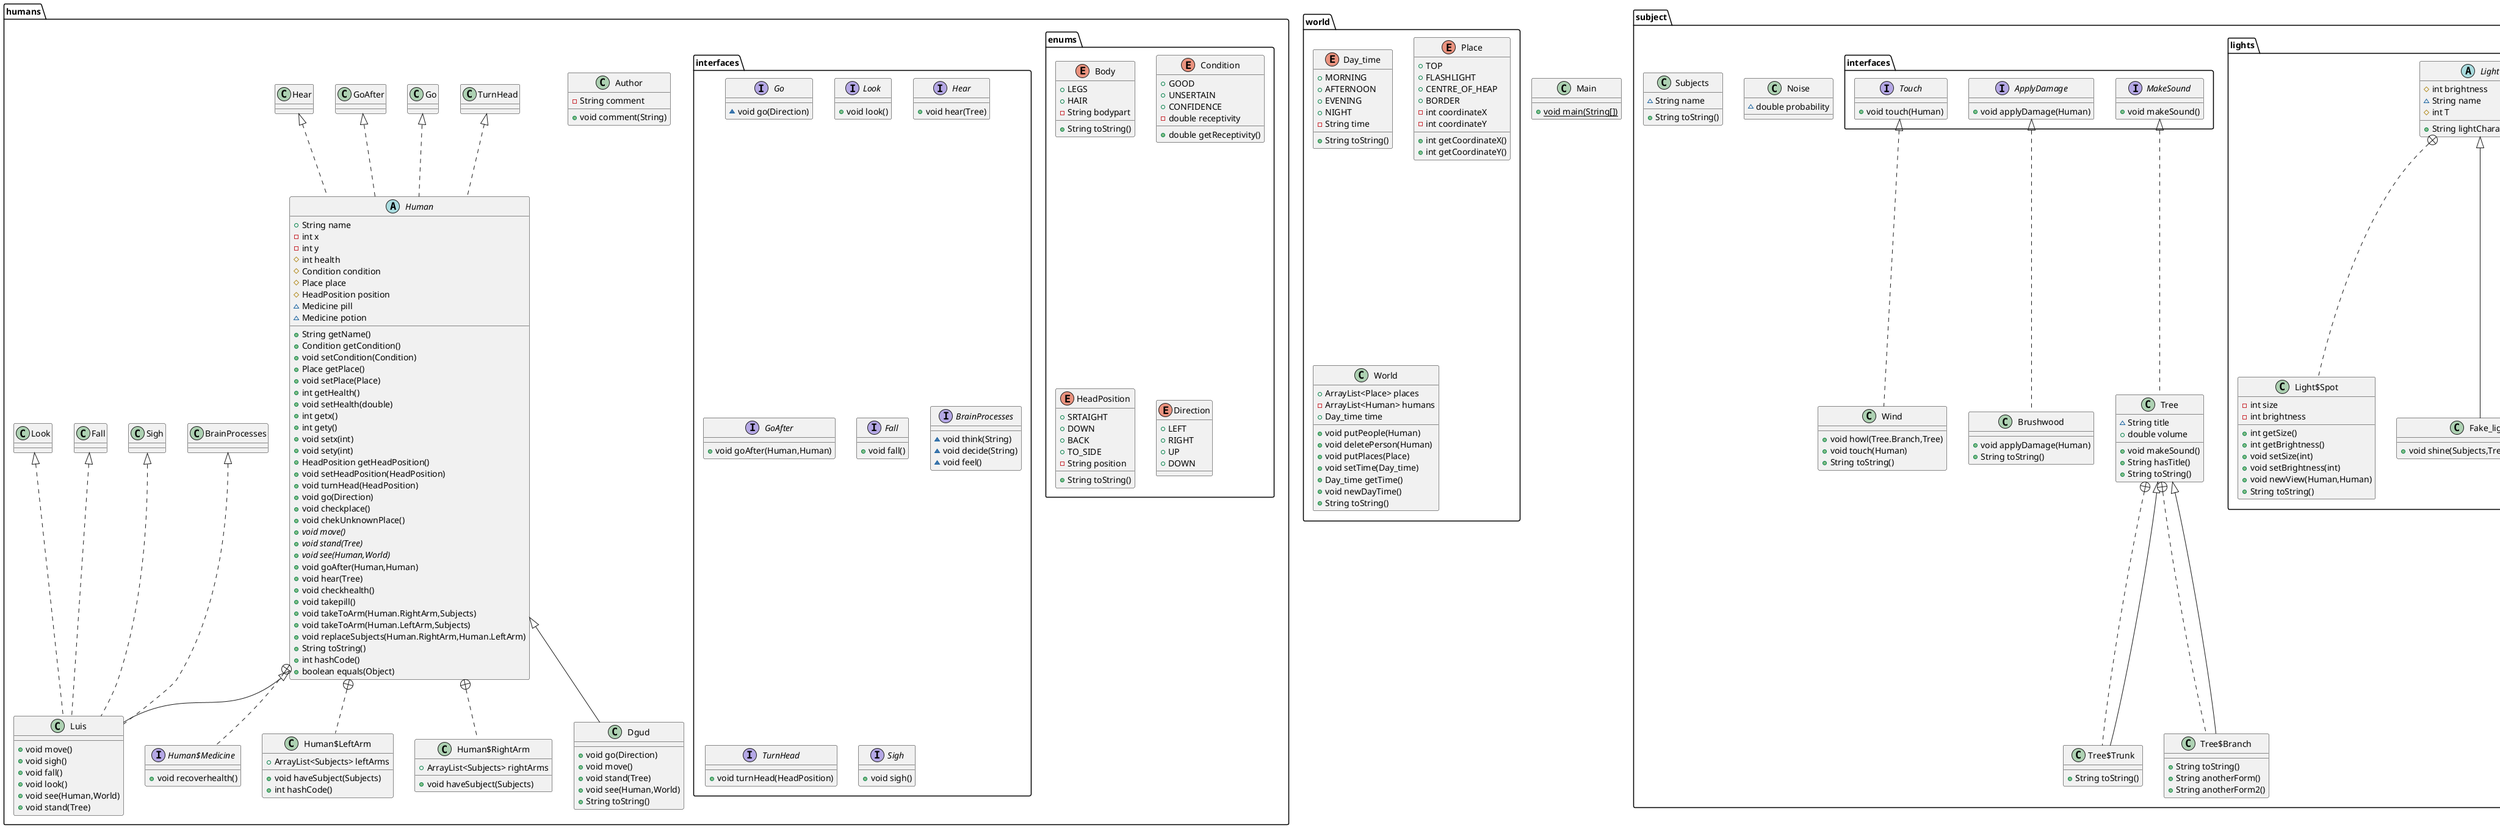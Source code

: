 @startuml
enum humans.enums.Body {
+  LEGS
+  HAIR
- String bodypart
+ String toString()
}
class subject.Tree {
~ String title
+ double volume
+ void makeSound()
+ String hasTitle()
+ String toString()
}
class subject.Tree$Trunk {
+ String toString()
}
class subject.Tree$Branch {
+ String toString()
+ String anotherForm()
+ String anotherForm2()
}
class subject.Noise {
~ double probability
}
interface humans.interfaces.Go {
~ void go(Direction)
}
class subject.Brushwood {
+ void applyDamage(Human)
+ String toString()
}
abstract class humans.Human {
+ String name
- int x
- int y
# int health
# Condition condition
# Place place
# HeadPosition position
~ Medicine pill
~ Medicine potion
+ String getName()
+ Condition getCondition()
+ void setCondition(Condition)
+ Place getPlace()
+ void setPlace(Place)
+ int getHealth()
+ void setHealth(double)
+ int getx()
+ int gety()
+ void setx(int)
+ void sety(int)
+ HeadPosition getHeadPosition()
+ void setHeadPosition(HeadPosition)
+ void turnHead(HeadPosition)
+ void go(Direction)
+ void checkplace()
+ void chekUnknownPlace()
+ {abstract}void move()
+ {abstract}void stand(Tree)
+ {abstract}void see(Human,World)
+ void goAfter(Human,Human)
+ void hear(Tree)
+ void checkhealth()
+ void takepill()
+ void takeToArm(Human.RightArm,Subjects)
+ void takeToArm(Human.LeftArm,Subjects)
+ void replaceSubjects(Human.RightArm,Human.LeftArm)
+ String toString()
+ int hashCode()
+ boolean equals(Object)
}
interface humans.Human$Medicine {
+ void recoverhealth()
}
class humans.Human$LeftArm {
+ ArrayList<Subjects> leftArms
+ void haveSubject(Subjects)
+ int hashCode()
}
class humans.Human$RightArm {
+ ArrayList<Subjects> rightArms
+ void haveSubject(Subjects)
}
abstract class subject.lights.Light {
# int brightness
~ String name
# int T
+ String lightCharacteristic()
}
class subject.lights.Light$Spot {
- int size
- int brightness
+ int getSize()
+ int getBrightness()
+ void setSize(int)
+ void setBrightness(int)
+ void newView(Human,Human)
+ String toString()
}
interface humans.interfaces.Look {
+ void look()
}
class Main {
+ {static} void main(String[])
}
class subject.Wind {
+ void howl(Tree.Branch,Tree)
+ void touch(Human)
+ String toString()
}
class exception.HumanWithoutPlaceException {
}
interface subject.interfaces.Touch {
+ void touch(Human)
}
enum humans.enums.Condition {
+  GOOD
+  UNSERTAIN
+  CONFIDENCE
- double receptivity
+ double getReceptivity()
}
interface subject.interfaces.ApplyDamage {
+ void applyDamage(Human)
}
class humans.Author {
- String comment
+ void comment(String)
}
class subject.lights.Fake_light {
+ void shine(Subjects,Tree,Tree.Branch)
}
interface humans.interfaces.Hear {
+ void hear(Tree)
}
class exception.LowSoundException {
}
interface humans.interfaces.GoAfter {
+ void goAfter(Human,Human)
}
enum humans.enums.HeadPosition {
+  SRTAIGHT
+  DOWN
+  BACK
+  TO_SIDE
- String position
+ String toString()
}
interface humans.interfaces.Fall {
+ void fall()
}
interface humans.interfaces.BrainProcesses {
~ void think(String)
~ void decide(String)
~ void feel()
}
class subject.Subjects {
~ String name
+ String toString()
}
enum humans.enums.Direction {
+  LEFT
+  RIGHT
+  UP
+  DOWN
}
enum world.Day_time {
+  MORNING
+  AFTERNOON
+  EVENING
+  NIGHT
- String time
+ String toString()
}
interface humans.interfaces.TurnHead {
+ void turnHead(HeadPosition)
}
interface subject.interfaces.MakeSound {
+ void makeSound()
}
enum world.Place {
+  TOP
+  FLASHLIGHT
+  CENTRE_OF_HEAP
+  BORDER
- int coordinateX
- int coordinateY
+ int getCoordinateX()
+ int getCoordinateY()
}
class exception.InvalidValueException {
}
class humans.Dgud {
+ void go(Direction)
+ void move()
+ void stand(Tree)
+ void see(Human,World)
+ String toString()
}
class subject.lights.Natural_light {
+ void shine(Tree.Branch)
}
class world.World {
+ ArrayList<Place> places
- ArrayList<Human> humans
+ Day_time time
+ void putPeople(Human)
+ void deletePerson(Human)
+ void putPlaces(Place)
+ void setTime(Day_time)
+ Day_time getTime()
+ void newDayTime()
+ String toString()
}
class humans.Luis {
+ void move()
+ void sigh()
+ void fall()
+ void look()
+ void see(Human,World)
+ void stand(Tree)
}
interface humans.interfaces.Sigh {
+ void sigh()
}


subject.interfaces.MakeSound <|.. subject.Tree
subject.Tree +.. subject.Tree$Trunk
subject.Tree <|-- subject.Tree$Trunk
subject.Tree +.. subject.Tree$Branch
subject.Tree <|-- subject.Tree$Branch
subject.interfaces.ApplyDamage <|.. subject.Brushwood
humans.TurnHead <|.. humans.Human
humans.Go <|.. humans.Human
humans.GoAfter <|.. humans.Human
humans.Hear <|.. humans.Human
humans.Human +.. humans.Human$Medicine
humans.Human +.. humans.Human$LeftArm
humans.Human +.. humans.Human$RightArm
subject.lights.Light +.. subject.lights.Light$Spot
subject.interfaces.Touch <|.. subject.Wind
exception.RuntimeException <|-- exception.HumanWithoutPlaceException
subject.lights.Light <|-- subject.lights.Fake_light
exception.Exception <|-- exception.LowSoundException
exception.Exception <|-- exception.InvalidValueException
humans.Human <|-- humans.Dgud
subject.lights.Light <|-- subject.lights.Natural_light
humans.BrainProcesses <|.. humans.Luis
humans.Sigh <|.. humans.Luis
humans.Fall <|.. humans.Luis
humans.Look <|.. humans.Luis
humans.Human <|-- humans.Luis
@enduml